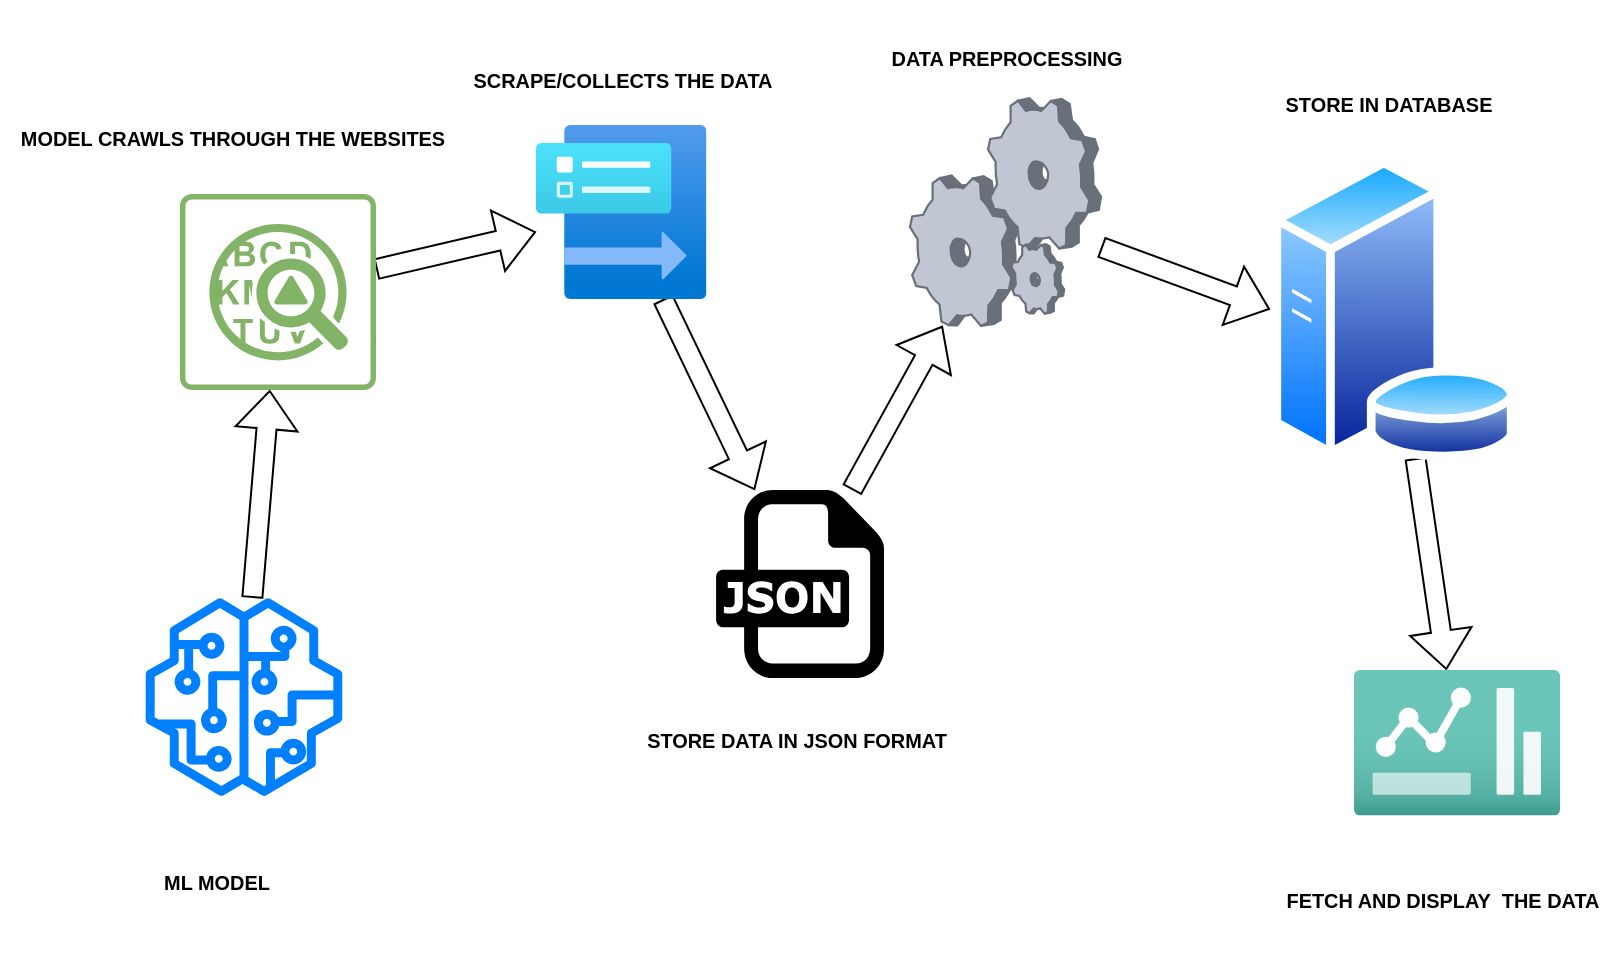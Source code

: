 <mxfile version="24.7.14">
  <diagram name="Page-1" id="rnu4Nlgk-CN_jFhoVj5D">
    <mxGraphModel dx="1509" dy="831" grid="0" gridSize="10" guides="1" tooltips="1" connect="1" arrows="1" fold="1" page="1" pageScale="1" pageWidth="850" pageHeight="1100" background="#ffffff" math="0" shadow="0">
      <root>
        <mxCell id="0" />
        <mxCell id="1" parent="0" />
        <mxCell id="ro-nWM6RniB9RRu4R_Dr-2" value="" style="rounded=0;orthogonalLoop=1;jettySize=auto;html=1;shape=flexArrow;" edge="1" parent="1" source="FfnxhRVmFmz3ayBUW8Ok-4" target="FfnxhRVmFmz3ayBUW8Ok-5">
          <mxGeometry relative="1" as="geometry" />
        </mxCell>
        <mxCell id="FfnxhRVmFmz3ayBUW8Ok-4" value="" style="sketch=0;points=[[0.015,0.015,0],[0.985,0.015,0],[0.985,0.985,0],[0.015,0.985,0],[0.25,0,0],[0.5,0,0],[0.75,0,0],[1,0.25,0],[1,0.5,0],[1,0.75,0],[0.75,1,0],[0.5,1,0],[0.25,1,0],[0,0.75,0],[0,0.5,0],[0,0.25,0]];verticalLabelPosition=bottom;html=1;verticalAlign=top;aspect=fixed;align=center;pointerEvents=1;shape=mxgraph.cisco19.rect;prIcon=anomaly_detection;fillColor=none;strokeColor=#82b366;" parent="1" vertex="1">
          <mxGeometry x="102.0" y="303" width="98" height="98" as="geometry" />
        </mxCell>
        <mxCell id="ro-nWM6RniB9RRu4R_Dr-4" value="" style="rounded=0;orthogonalLoop=1;jettySize=auto;html=1;shape=flexArrow;" edge="1" parent="1" source="FfnxhRVmFmz3ayBUW8Ok-5" target="FfnxhRVmFmz3ayBUW8Ok-6">
          <mxGeometry relative="1" as="geometry">
            <mxPoint x="326.605" y="451" as="targetPoint" />
          </mxGeometry>
        </mxCell>
        <mxCell id="FfnxhRVmFmz3ayBUW8Ok-5" value="" style="image;aspect=fixed;html=1;points=[];align=center;fontSize=12;image=img/lib/azure2/other/Data_Collection_Rules.svg;" parent="1" vertex="1">
          <mxGeometry x="280" y="268.5" width="85.21" height="87" as="geometry" />
        </mxCell>
        <mxCell id="ro-nWM6RniB9RRu4R_Dr-5" style="rounded=0;orthogonalLoop=1;jettySize=auto;html=1;shape=flexArrow;" edge="1" parent="1" source="FfnxhRVmFmz3ayBUW8Ok-6" target="FfnxhRVmFmz3ayBUW8Ok-7">
          <mxGeometry relative="1" as="geometry" />
        </mxCell>
        <mxCell id="FfnxhRVmFmz3ayBUW8Ok-6" value="" style="dashed=0;outlineConnect=0;html=1;align=center;labelPosition=center;verticalLabelPosition=bottom;verticalAlign=top;shape=mxgraph.weblogos.json" parent="1" vertex="1">
          <mxGeometry x="370" y="451" width="84" height="94" as="geometry" />
        </mxCell>
        <mxCell id="ro-nWM6RniB9RRu4R_Dr-7" style="rounded=0;orthogonalLoop=1;jettySize=auto;html=1;entryX=0;entryY=0.5;entryDx=0;entryDy=0;shape=flexArrow;" edge="1" parent="1" source="FfnxhRVmFmz3ayBUW8Ok-7" target="FfnxhRVmFmz3ayBUW8Ok-8">
          <mxGeometry relative="1" as="geometry" />
        </mxCell>
        <mxCell id="FfnxhRVmFmz3ayBUW8Ok-7" value="" style="verticalLabelPosition=bottom;sketch=0;aspect=fixed;html=1;verticalAlign=top;strokeColor=none;align=center;outlineConnect=0;shape=mxgraph.citrix.process;" parent="1" vertex="1">
          <mxGeometry x="467" y="255.07" width="95.5" height="113.86" as="geometry" />
        </mxCell>
        <mxCell id="FfnxhRVmFmz3ayBUW8Ok-27" value="" style="rounded=0;orthogonalLoop=1;jettySize=auto;html=1;shape=flexArrow;" parent="1" source="FfnxhRVmFmz3ayBUW8Ok-8" target="FfnxhRVmFmz3ayBUW8Ok-9" edge="1">
          <mxGeometry relative="1" as="geometry" />
        </mxCell>
        <mxCell id="FfnxhRVmFmz3ayBUW8Ok-8" value="" style="image;aspect=fixed;perimeter=ellipsePerimeter;html=1;align=center;shadow=0;dashed=0;spacingTop=3;image=img/lib/active_directory/database_server.svg;" parent="1" vertex="1">
          <mxGeometry x="647" y="285" width="124" height="151.21" as="geometry" />
        </mxCell>
        <mxCell id="FfnxhRVmFmz3ayBUW8Ok-9" value="" style="image;aspect=fixed;html=1;points=[];align=center;fontSize=12;image=img/lib/azure2/general/Dashboard2.svg;" parent="1" vertex="1">
          <mxGeometry x="689" y="541.0" width="103" height="72.71" as="geometry" />
        </mxCell>
        <mxCell id="FfnxhRVmFmz3ayBUW8Ok-11" value="" style="rounded=0;orthogonalLoop=1;jettySize=auto;html=1;fontColor=#FFFFFF;shape=flexArrow;fillColor=default;" parent="1" source="FfnxhRVmFmz3ayBUW8Ok-10" target="FfnxhRVmFmz3ayBUW8Ok-4" edge="1">
          <mxGeometry relative="1" as="geometry" />
        </mxCell>
        <mxCell id="FfnxhRVmFmz3ayBUW8Ok-10" value="" style="sketch=0;outlineConnect=0;dashed=0;verticalLabelPosition=bottom;verticalAlign=top;align=center;html=1;fontSize=12;fontStyle=1;aspect=fixed;pointerEvents=1;shape=mxgraph.aws4.sagemaker_model;fillColor=#007FFF;strokeColor=#9673a6;" parent="1" vertex="1">
          <mxGeometry x="84.5" y="505" width="99" height="99" as="geometry" />
        </mxCell>
        <mxCell id="ro-nWM6RniB9RRu4R_Dr-8" value="&lt;h5&gt;ML MODEL&lt;/h5&gt;" style="text;html=1;align=center;verticalAlign=middle;resizable=0;points=[];autosize=1;strokeColor=none;fillColor=none;" vertex="1" parent="1">
          <mxGeometry x="84.5" y="618" width="71" height="57" as="geometry" />
        </mxCell>
        <mxCell id="ro-nWM6RniB9RRu4R_Dr-9" value="&lt;h5 align=&quot;center&quot;&gt;MODEL CRAWLS THROUGH THE WEBSITES&lt;br&gt;&lt;/h5&gt;" style="text;html=1;align=center;verticalAlign=middle;resizable=0;points=[];autosize=1;strokeColor=none;fillColor=none;" vertex="1" parent="1">
          <mxGeometry x="12" y="246" width="231" height="57" as="geometry" />
        </mxCell>
        <mxCell id="ro-nWM6RniB9RRu4R_Dr-11" value="&lt;h5&gt;SCRAPE/COLLECTS THE DATA&lt;/h5&gt;" style="text;html=1;align=center;verticalAlign=middle;resizable=0;points=[];autosize=1;strokeColor=none;fillColor=none;" vertex="1" parent="1">
          <mxGeometry x="238.11" y="217" width="169" height="57" as="geometry" />
        </mxCell>
        <mxCell id="ro-nWM6RniB9RRu4R_Dr-12" value="&lt;h5&gt;STORE DATA IN JSON FORMAT&lt;/h5&gt;" style="text;html=1;align=center;verticalAlign=middle;resizable=0;points=[];autosize=1;strokeColor=none;fillColor=none;" vertex="1" parent="1">
          <mxGeometry x="324.5" y="547" width="171" height="57" as="geometry" />
        </mxCell>
        <mxCell id="ro-nWM6RniB9RRu4R_Dr-13" value="&lt;h5&gt;DATA PREPROCESSING&lt;/h5&gt;" style="text;html=1;align=center;verticalAlign=middle;resizable=0;points=[];autosize=1;strokeColor=none;fillColor=none;" vertex="1" parent="1">
          <mxGeometry x="447.25" y="206" width="135" height="57" as="geometry" />
        </mxCell>
        <mxCell id="ro-nWM6RniB9RRu4R_Dr-15" value="&lt;h5&gt;STORE IN DATABASE&lt;/h5&gt;" style="text;html=1;align=center;verticalAlign=middle;resizable=0;points=[];autosize=1;strokeColor=none;fillColor=none;" vertex="1" parent="1">
          <mxGeometry x="644.5" y="229" width="123" height="57" as="geometry" />
        </mxCell>
        <mxCell id="ro-nWM6RniB9RRu4R_Dr-16" value="&lt;h5&gt;FETCH AND DISPLAY&amp;nbsp; THE DATA&lt;/h5&gt;" style="text;html=1;align=center;verticalAlign=middle;resizable=0;points=[];autosize=1;strokeColor=none;fillColor=none;" vertex="1" parent="1">
          <mxGeometry x="644.5" y="627" width="177" height="57" as="geometry" />
        </mxCell>
      </root>
    </mxGraphModel>
  </diagram>
</mxfile>
